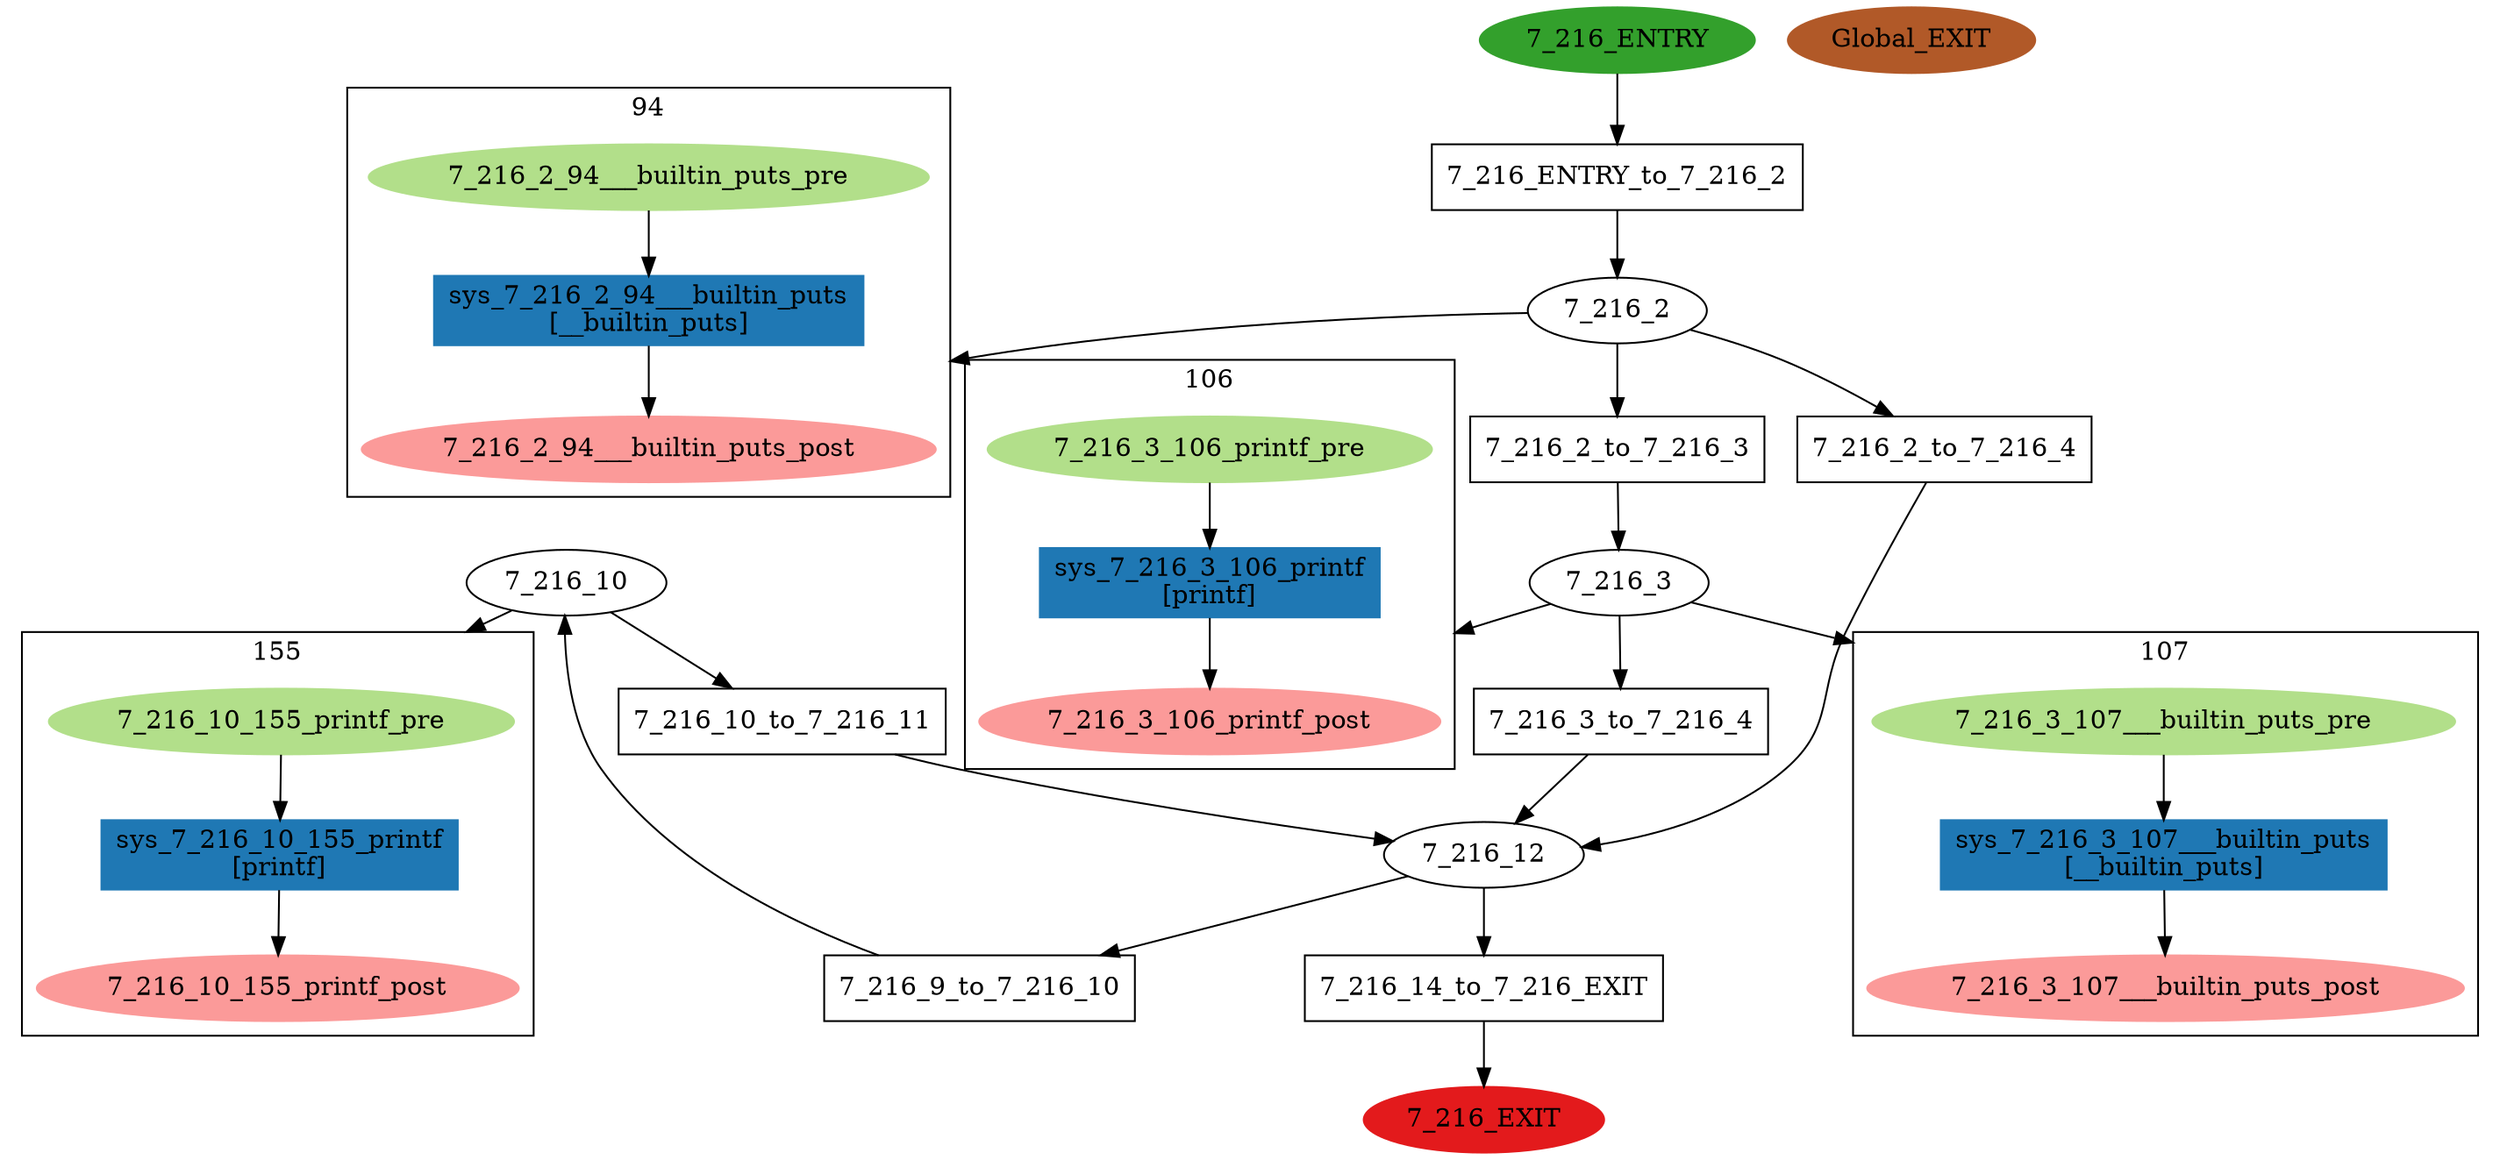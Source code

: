 digraph model { 
compound=true; 
node  [style="filled", colorscheme="paired12"];  "7_216_10" [shape=ellipse, style=""];
subgraph "cluster_7_216_10_155" { 
label="155"  "7_216_10_155_printf_pre" [shape=ellipse, style=""];
  "7_216_10_155_printf_post" [shape=ellipse, style=""];
  "sys_7_216_10_155_printf" [shape=box, style=""];
  "sys_7_216_10_155_printf" [color=2, style=filled];
  "sys_7_216_10_155_printf" [label="sys_7_216_10_155_printf\n[printf]"];
  "sys_7_216_10_155_printf" -> "7_216_10_155_printf_post" [label="", arrowhead="normal"];
  "7_216_10_155_printf_pre" -> "sys_7_216_10_155_printf" [label="", arrowhead="normal"];
}
  "7_216_10" -> "7_216_10_155_printf_pre" [lhead="cluster_7_216_10_155"];
  "7_216_10_155_printf_pre" [color=3, style=filled];
  "7_216_10_155_printf_post" [color=5, style=filled];
  "7_216_EXIT" [shape=ellipse, color=6, style=filled];
  "7_216_ENTRY" [shape=ellipse, color=4, style=filled];
  "7_216_12" [shape=ellipse, style=""];
  "7_216_3" [shape=ellipse, style=""];
subgraph "cluster_7_216_3_106" { 
label="106"  "7_216_3_106_printf_post" [shape=ellipse, style=""];
  "7_216_3_106_printf_pre" [shape=ellipse, style=""];
  "sys_7_216_3_106_printf" [shape=box, style=""];
  "sys_7_216_3_106_printf" [color=2, style=filled];
  "sys_7_216_3_106_printf" [label="sys_7_216_3_106_printf\n[printf]"];
  "7_216_3_106_printf_pre" -> "sys_7_216_3_106_printf" [label="", arrowhead="normal"];
  "sys_7_216_3_106_printf" -> "7_216_3_106_printf_post" [label="", arrowhead="normal"];
}
  "7_216_3" -> "7_216_3_106_printf_post" [lhead="cluster_7_216_3_106"];
  "7_216_3_106_printf_pre" [color=3, style=filled];
  "7_216_3_106_printf_post" [color=5, style=filled];
subgraph "cluster_7_216_3_107" { 
label="107"  "7_216_3_107___builtin_puts_pre" [shape=ellipse, style=""];
  "7_216_3_107___builtin_puts_post" [shape=ellipse, style=""];
  "sys_7_216_3_107___builtin_puts" [shape=box, style=""];
  "sys_7_216_3_107___builtin_puts" [color=2, style=filled];
  "sys_7_216_3_107___builtin_puts" [label="sys_7_216_3_107___builtin_puts\n[__builtin_puts]"];
  "sys_7_216_3_107___builtin_puts" -> "7_216_3_107___builtin_puts_post" [label="", arrowhead="normal"];
  "7_216_3_107___builtin_puts_pre" -> "sys_7_216_3_107___builtin_puts" [label="", arrowhead="normal"];
}
  "7_216_3" -> "7_216_3_107___builtin_puts_pre" [lhead="cluster_7_216_3_107"];
  "7_216_3_107___builtin_puts_pre" [color=3, style=filled];
  "7_216_3_107___builtin_puts_post" [color=5, style=filled];
  "7_216_2" [shape=ellipse, style=""];
subgraph "cluster_7_216_2_94" { 
label="94"  "7_216_2_94___builtin_puts_post" [shape=ellipse, style=""];
  "7_216_2_94___builtin_puts_pre" [shape=ellipse, style=""];
  "sys_7_216_2_94___builtin_puts" [shape=box, style=""];
  "sys_7_216_2_94___builtin_puts" [color=2, style=filled];
  "sys_7_216_2_94___builtin_puts" [label="sys_7_216_2_94___builtin_puts\n[__builtin_puts]"];
  "7_216_2_94___builtin_puts_pre" -> "sys_7_216_2_94___builtin_puts" [label="", arrowhead="normal"];
  "sys_7_216_2_94___builtin_puts" -> "7_216_2_94___builtin_puts_post" [label="", arrowhead="normal"];
}
  "7_216_2" -> "7_216_2_94___builtin_puts_post" [lhead="cluster_7_216_2_94"];
  "7_216_2_94___builtin_puts_pre" [color=3, style=filled];
  "7_216_2_94___builtin_puts_post" [color=5, style=filled];
  "Global_EXIT" [shape=ellipse, color=12, style=filled];
  "7_216_2_to_7_216_3" [shape=box, style=""];
  "7_216_2_to_7_216_3" [label="7_216_2_to_7_216_3\n"];
  "7_216_2_to_7_216_4" [shape=box, style=""];
  "7_216_2_to_7_216_4" [label="7_216_2_to_7_216_4\n"];
  "7_216_9_to_7_216_10" [shape=box, style=""];
  "7_216_9_to_7_216_10" [label="7_216_9_to_7_216_10\n"];
  "7_216_3_to_7_216_4" [shape=box, style=""];
  "7_216_3_to_7_216_4" [label="7_216_3_to_7_216_4\n"];
  "7_216_10_to_7_216_11" [shape=box, style=""];
  "7_216_10_to_7_216_11" [label="7_216_10_to_7_216_11\n"];
  "7_216_14_to_7_216_EXIT" [shape=box, style=""];
  "7_216_14_to_7_216_EXIT" [label="7_216_14_to_7_216_EXIT\n"];
  "7_216_ENTRY_to_7_216_2" [shape=box, style=""];
  "7_216_ENTRY_to_7_216_2" [label="7_216_ENTRY_to_7_216_2\n"];
  "7_216_2" -> "7_216_2_to_7_216_3" [label="", arrowhead="normal"];
  "7_216_12" -> "7_216_9_to_7_216_10" [label="", arrowhead="normal"];
  "7_216_9_to_7_216_10" -> "7_216_10" [label="", arrowhead="normal"];
  "7_216_2" -> "7_216_2_to_7_216_4" [label="", arrowhead="normal"];
  "7_216_2_to_7_216_4" -> "7_216_12" [label="", arrowhead="normal"];
  "7_216_10" -> "7_216_10_to_7_216_11" [label="", arrowhead="normal"];
  "7_216_10_to_7_216_11" -> "7_216_12" [label="", arrowhead="normal"];
  "7_216_12" -> "7_216_14_to_7_216_EXIT" [label="", arrowhead="normal"];
  "7_216_ENTRY_to_7_216_2" -> "7_216_2" [label="", arrowhead="normal"];
  "7_216_2_to_7_216_3" -> "7_216_3" [label="", arrowhead="normal"];
  "7_216_3_to_7_216_4" -> "7_216_12" [label="", arrowhead="normal"];
  "7_216_3" -> "7_216_3_to_7_216_4" [label="", arrowhead="normal"];
  "7_216_ENTRY" -> "7_216_ENTRY_to_7_216_2" [label="", arrowhead="normal"];
  "7_216_14_to_7_216_EXIT" -> "7_216_EXIT" [label="", arrowhead="normal"];
}
